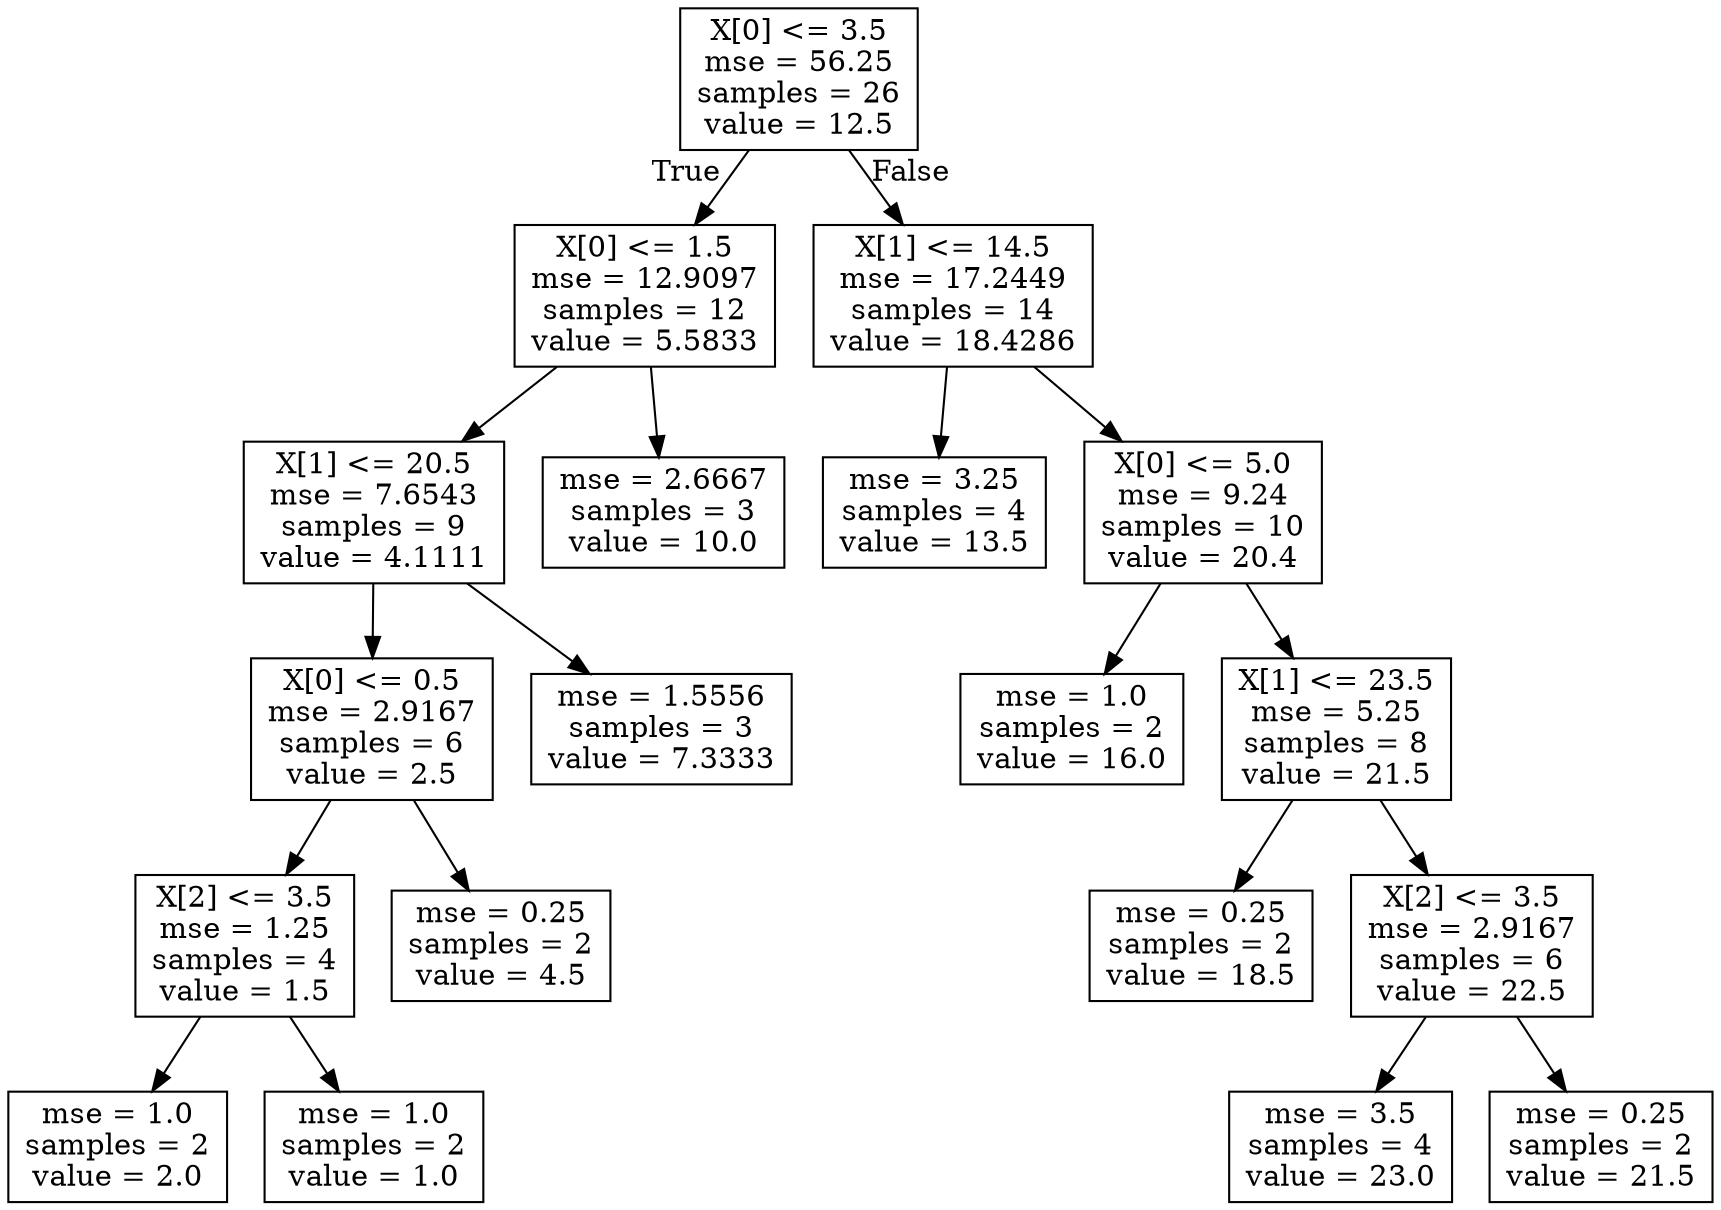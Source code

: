 digraph Tree {
node [shape=box] ;
0 [label="X[0] <= 3.5\nmse = 56.25\nsamples = 26\nvalue = 12.5"] ;
1 [label="X[0] <= 1.5\nmse = 12.9097\nsamples = 12\nvalue = 5.5833"] ;
0 -> 1 [labeldistance=2.5, labelangle=45, headlabel="True"] ;
2 [label="X[1] <= 20.5\nmse = 7.6543\nsamples = 9\nvalue = 4.1111"] ;
1 -> 2 ;
3 [label="X[0] <= 0.5\nmse = 2.9167\nsamples = 6\nvalue = 2.5"] ;
2 -> 3 ;
4 [label="X[2] <= 3.5\nmse = 1.25\nsamples = 4\nvalue = 1.5"] ;
3 -> 4 ;
5 [label="mse = 1.0\nsamples = 2\nvalue = 2.0"] ;
4 -> 5 ;
6 [label="mse = 1.0\nsamples = 2\nvalue = 1.0"] ;
4 -> 6 ;
7 [label="mse = 0.25\nsamples = 2\nvalue = 4.5"] ;
3 -> 7 ;
8 [label="mse = 1.5556\nsamples = 3\nvalue = 7.3333"] ;
2 -> 8 ;
9 [label="mse = 2.6667\nsamples = 3\nvalue = 10.0"] ;
1 -> 9 ;
10 [label="X[1] <= 14.5\nmse = 17.2449\nsamples = 14\nvalue = 18.4286"] ;
0 -> 10 [labeldistance=2.5, labelangle=-45, headlabel="False"] ;
11 [label="mse = 3.25\nsamples = 4\nvalue = 13.5"] ;
10 -> 11 ;
12 [label="X[0] <= 5.0\nmse = 9.24\nsamples = 10\nvalue = 20.4"] ;
10 -> 12 ;
13 [label="mse = 1.0\nsamples = 2\nvalue = 16.0"] ;
12 -> 13 ;
14 [label="X[1] <= 23.5\nmse = 5.25\nsamples = 8\nvalue = 21.5"] ;
12 -> 14 ;
15 [label="mse = 0.25\nsamples = 2\nvalue = 18.5"] ;
14 -> 15 ;
16 [label="X[2] <= 3.5\nmse = 2.9167\nsamples = 6\nvalue = 22.5"] ;
14 -> 16 ;
17 [label="mse = 3.5\nsamples = 4\nvalue = 23.0"] ;
16 -> 17 ;
18 [label="mse = 0.25\nsamples = 2\nvalue = 21.5"] ;
16 -> 18 ;
}